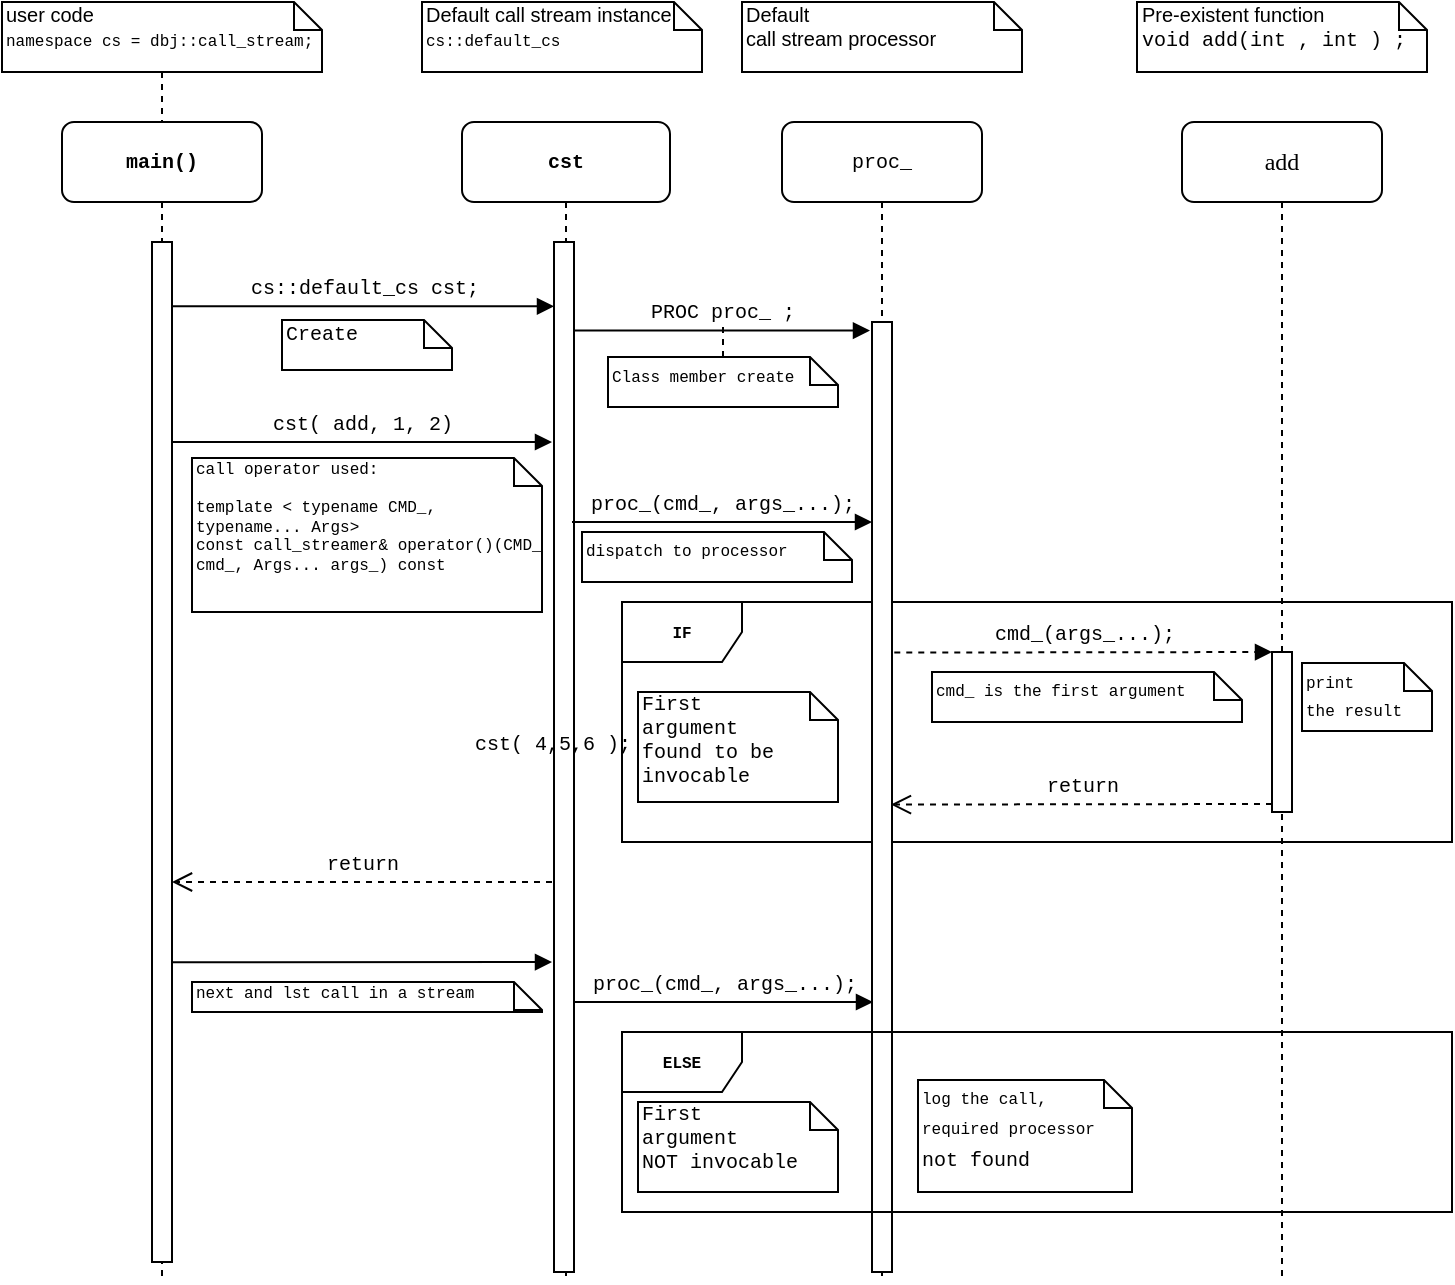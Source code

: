 <mxfile version="10.8.2" type="github"><diagram name="Page-1" id="13e1069c-82ec-6db2-03f1-153e76fe0fe0"><mxGraphModel dx="1640" dy="841" grid="1" gridSize="5" guides="1" tooltips="1" connect="1" arrows="1" fold="1" page="1" pageScale="1" pageWidth="1654" pageHeight="1169" background="#ffffff" math="0" shadow="0"><root><mxCell id="0"/><mxCell id="1" parent="0"/><mxCell id="7baba1c4bc27f4b0-2" value="&lt;font style=&quot;font-size: 10px&quot;&gt;cst&lt;/font&gt;" style="shape=umlLifeline;perimeter=lifelinePerimeter;whiteSpace=wrap;html=1;container=1;collapsible=0;recursiveResize=0;outlineConnect=0;rounded=1;shadow=0;comic=0;labelBackgroundColor=none;strokeColor=#000000;strokeWidth=1;fillColor=#FFFFFF;fontFamily=Courier New;fontSize=12;fontColor=#000000;align=center;fontStyle=1" parent="1" vertex="1"><mxGeometry x="240" y="80" width="104" height="580" as="geometry"/></mxCell><mxCell id="7baba1c4bc27f4b0-10" value="" style="html=1;points=[];perimeter=orthogonalPerimeter;rounded=0;shadow=0;comic=0;labelBackgroundColor=none;strokeColor=#000000;strokeWidth=1;fillColor=#FFFFFF;fontFamily=Verdana;fontSize=12;fontColor=#000000;align=center;" parent="7baba1c4bc27f4b0-2" vertex="1"><mxGeometry x="46" y="60" width="10" height="515" as="geometry"/></mxCell><mxCell id="7baba1c4bc27f4b0-3" value="&lt;font style=&quot;font-size: 10px&quot;&gt;proc_&lt;/font&gt;" style="shape=umlLifeline;perimeter=lifelinePerimeter;whiteSpace=wrap;html=1;container=1;collapsible=0;recursiveResize=0;outlineConnect=0;rounded=1;shadow=0;comic=0;labelBackgroundColor=none;strokeColor=#000000;strokeWidth=1;fillColor=#FFFFFF;fontFamily=Courier New;fontSize=12;fontColor=#000000;align=center;fontStyle=0" parent="1" vertex="1"><mxGeometry x="400" y="80" width="100" height="580" as="geometry"/></mxCell><mxCell id="iStF554f-nOKTjSdc0G1-48" value="IF" style="shape=umlFrame;whiteSpace=wrap;html=1;fontFamily=Courier New;fontSize=8;fontStyle=1" vertex="1" parent="7baba1c4bc27f4b0-3"><mxGeometry x="-80" y="240" width="415" height="120" as="geometry"/></mxCell><mxCell id="7baba1c4bc27f4b0-13" value="" style="html=1;points=[];perimeter=orthogonalPerimeter;rounded=0;shadow=0;comic=0;labelBackgroundColor=none;strokeColor=#000000;strokeWidth=1;fillColor=#FFFFFF;fontFamily=Verdana;fontSize=12;fontColor=#000000;align=center;" parent="7baba1c4bc27f4b0-3" vertex="1"><mxGeometry x="45" y="100" width="10" height="475" as="geometry"/></mxCell><mxCell id="iStF554f-nOKTjSdc0G1-51" value="First &lt;br&gt;argument&amp;nbsp;&lt;br&gt;found to be&amp;nbsp;&lt;br&gt;invocable&lt;br&gt;" style="shape=note;whiteSpace=wrap;html=1;size=14;verticalAlign=top;align=left;spacingTop=-6;fontFamily=Courier New;fontSize=10;" vertex="1" parent="7baba1c4bc27f4b0-3"><mxGeometry x="-72" y="285" width="100" height="55" as="geometry"/></mxCell><mxCell id="7baba1c4bc27f4b0-4" value="add" style="shape=umlLifeline;perimeter=lifelinePerimeter;whiteSpace=wrap;html=1;container=1;collapsible=0;recursiveResize=0;outlineConnect=0;rounded=1;shadow=0;comic=0;labelBackgroundColor=none;strokeColor=#000000;strokeWidth=1;fillColor=#FFFFFF;fontFamily=Verdana;fontSize=12;fontColor=#000000;align=center;" parent="1" vertex="1"><mxGeometry x="600" y="80" width="100" height="580" as="geometry"/></mxCell><mxCell id="iStF554f-nOKTjSdc0G1-41" value="" style="html=1;points=[];perimeter=orthogonalPerimeter;fontFamily=Helvetica;fontSize=10;" vertex="1" parent="7baba1c4bc27f4b0-4"><mxGeometry x="45" y="265" width="10" height="80" as="geometry"/></mxCell><mxCell id="7baba1c4bc27f4b0-8" value="main()" style="shape=umlLifeline;perimeter=lifelinePerimeter;whiteSpace=wrap;html=1;container=1;collapsible=0;recursiveResize=0;outlineConnect=0;rounded=1;shadow=0;comic=0;labelBackgroundColor=none;strokeColor=#000000;strokeWidth=1;fillColor=#FFFFFF;fontFamily=Courier New;fontSize=10;fontColor=#000000;align=center;fontStyle=1" parent="1" vertex="1"><mxGeometry x="40" y="80" width="100" height="580" as="geometry"/></mxCell><mxCell id="7baba1c4bc27f4b0-9" value="" style="html=1;points=[];perimeter=orthogonalPerimeter;rounded=0;shadow=0;comic=0;labelBackgroundColor=none;strokeColor=#000000;strokeWidth=1;fillColor=#FFFFFF;fontFamily=Verdana;fontSize=12;fontColor=#000000;align=center;" parent="7baba1c4bc27f4b0-8" vertex="1"><mxGeometry x="45" y="60" width="10" height="510" as="geometry"/></mxCell><mxCell id="iStF554f-nOKTjSdc0G1-34" style="edgeStyle=none;rounded=0;orthogonalLoop=1;jettySize=auto;html=1;entryX=0.46;entryY=-0.002;entryDx=0;entryDy=0;entryPerimeter=0;dashed=1;endArrow=none;endFill=0;fontFamily=Helvetica;fontSize=10;" edge="1" parent="7baba1c4bc27f4b0-8" source="7baba1c4bc27f4b0-8" target="7baba1c4bc27f4b0-9"><mxGeometry relative="1" as="geometry"/></mxCell><mxCell id="7baba1c4bc27f4b0-11" value="&lt;font face=&quot;Courier New&quot;&gt;cst( add, 1, 2)&lt;/font&gt;&lt;br&gt;" style="html=1;verticalAlign=bottom;endArrow=block;labelBackgroundColor=none;fontFamily=Helvetica;fontSize=10;edgeStyle=elbowEdgeStyle;elbow=vertical;" parent="1" source="7baba1c4bc27f4b0-9" edge="1"><mxGeometry relative="1" as="geometry"><mxPoint x="220" y="190" as="sourcePoint"/><mxPoint x="285" y="240" as="targetPoint"/><mxPoint as="offset"/></mxGeometry></mxCell><mxCell id="7baba1c4bc27f4b0-14" value="&lt;font face=&quot;Courier New&quot;&gt;proc_(cmd_, args_...);&lt;/font&gt;" style="html=1;verticalAlign=bottom;endArrow=block;labelBackgroundColor=none;fontFamily=Helvetica;fontSize=10;edgeStyle=elbowEdgeStyle;elbow=vertical;" parent="1" target="7baba1c4bc27f4b0-13" edge="1"><mxGeometry relative="1" as="geometry"><mxPoint x="295" y="280" as="sourcePoint"/><mxPoint x="435" y="280" as="targetPoint"/></mxGeometry></mxCell><mxCell id="iStF554f-nOKTjSdc0G1-30" value="" style="edgeStyle=none;rounded=0;orthogonalLoop=1;jettySize=auto;html=1;dashed=1;endArrow=none;endFill=0;fontFamily=Helvetica;fontSize=10;" edge="1" parent="1" source="7baba1c4bc27f4b0-40"><mxGeometry relative="1" as="geometry"><mxPoint x="90" y="80" as="targetPoint"/></mxGeometry></mxCell><mxCell id="7baba1c4bc27f4b0-40" value="user code&lt;br&gt;&lt;span&gt;&lt;font face=&quot;Courier New&quot; style=&quot;font-size: 8px&quot;&gt;namespace cs = dbj::call_stream;&lt;/font&gt;&lt;/span&gt;&lt;br&gt;" style="shape=note;whiteSpace=wrap;html=1;size=14;verticalAlign=top;align=left;spacingTop=-6;rounded=0;shadow=0;comic=0;labelBackgroundColor=none;strokeColor=#000000;strokeWidth=1;fillColor=#FFFFFF;fontFamily=Helvetica;fontSize=10;fontColor=#000000;" parent="1" vertex="1"><mxGeometry x="10" y="20" width="160" height="35" as="geometry"/></mxCell><mxCell id="7baba1c4bc27f4b0-41" value="Default call stream instance&lt;br&gt;&lt;font face=&quot;Courier New&quot; style=&quot;font-size: 8px&quot;&gt;cs::default_cs&lt;/font&gt;&lt;br&gt;" style="shape=note;whiteSpace=wrap;html=1;size=14;verticalAlign=top;align=left;spacingTop=-6;rounded=0;shadow=0;comic=0;labelBackgroundColor=none;strokeColor=#000000;strokeWidth=1;fillColor=#FFFFFF;fontFamily=Helvetica;fontSize=10;fontColor=#000000;" parent="1" vertex="1"><mxGeometry x="220" y="20" width="140" height="35" as="geometry"/></mxCell><mxCell id="7baba1c4bc27f4b0-42" value="Default &lt;br&gt;call stream processor" style="shape=note;whiteSpace=wrap;html=1;size=14;verticalAlign=top;align=left;spacingTop=-6;rounded=0;shadow=0;comic=0;labelBackgroundColor=none;strokeColor=#000000;strokeWidth=1;fillColor=#FFFFFF;fontFamily=Helvetica;fontSize=10;fontColor=#000000;" parent="1" vertex="1"><mxGeometry x="380" y="20" width="140" height="35" as="geometry"/></mxCell><mxCell id="7baba1c4bc27f4b0-43" value="Pre-existent function&lt;br&gt;&lt;font face=&quot;Courier New&quot;&gt;void add(int , int ) ;&lt;/font&gt;&lt;br&gt;" style="shape=note;whiteSpace=wrap;html=1;size=14;verticalAlign=top;align=left;spacingTop=-6;rounded=0;shadow=0;comic=0;labelBackgroundColor=none;strokeColor=#000000;strokeWidth=1;fillColor=#FFFFFF;fontFamily=Helvetica;fontSize=10;fontColor=#000000;" parent="1" vertex="1"><mxGeometry x="577.5" y="20" width="145" height="35" as="geometry"/></mxCell><mxCell id="iStF554f-nOKTjSdc0G1-26" value="&lt;span&gt;cs::default_cs cst;&lt;/span&gt;&lt;br style=&quot;font-size: 10px&quot;&gt;" style="html=1;verticalAlign=bottom;endArrow=block;exitX=1.02;exitY=0.063;exitDx=0;exitDy=0;exitPerimeter=0;fontSize=10;fontFamily=Courier New;" edge="1" parent="1" source="7baba1c4bc27f4b0-9" target="7baba1c4bc27f4b0-10"><mxGeometry width="80" relative="1" as="geometry"><mxPoint x="160" y="170" as="sourcePoint"/><mxPoint x="270" y="171" as="targetPoint"/></mxGeometry></mxCell><mxCell id="iStF554f-nOKTjSdc0G1-28" value="&lt;font style=&quot;font-size: 10px;&quot; face=&quot;Courier New&quot;&gt;Create&lt;/font&gt;&lt;br style=&quot;font-size: 10px;&quot;&gt;" style="shape=note;whiteSpace=wrap;html=1;size=14;verticalAlign=top;align=left;spacingTop=-6;fontStyle=0;fontSize=10;" vertex="1" parent="1"><mxGeometry x="150" y="179" width="85" height="25" as="geometry"/></mxCell><mxCell id="iStF554f-nOKTjSdc0G1-35" value="&lt;span style=&quot;font-size: 10px&quot;&gt;&lt;font face=&quot;Courier New&quot;&gt;PROC proc_ ;&lt;/font&gt;&lt;/span&gt;&lt;br&gt;" style="html=1;verticalAlign=bottom;endArrow=block;entryX=-0.1;entryY=0.009;entryDx=0;entryDy=0;entryPerimeter=0;" edge="1" parent="1" source="7baba1c4bc27f4b0-10" target="7baba1c4bc27f4b0-13"><mxGeometry width="80" relative="1" as="geometry"><mxPoint x="300" y="179" as="sourcePoint"/><mxPoint x="440" y="180" as="targetPoint"/><mxPoint as="offset"/></mxGeometry></mxCell><mxCell id="iStF554f-nOKTjSdc0G1-37" style="edgeStyle=none;rounded=0;orthogonalLoop=1;jettySize=auto;html=1;exitX=0.5;exitY=0;exitDx=0;exitDy=0;exitPerimeter=0;dashed=1;endArrow=none;endFill=0;fontFamily=Courier New;fontSize=10;" edge="1" parent="1" source="iStF554f-nOKTjSdc0G1-36"><mxGeometry relative="1" as="geometry"><mxPoint x="370.5" y="180" as="targetPoint"/></mxGeometry></mxCell><mxCell id="iStF554f-nOKTjSdc0G1-36" value="&lt;font style=&quot;font-size: 8px&quot; face=&quot;Courier New&quot;&gt;Class member create&lt;/font&gt;&lt;br&gt;" style="shape=note;whiteSpace=wrap;html=1;size=14;verticalAlign=top;align=left;spacingTop=-6;" vertex="1" parent="1"><mxGeometry x="313" y="197.5" width="115" height="25" as="geometry"/></mxCell><mxCell id="iStF554f-nOKTjSdc0G1-38" value="&lt;font style=&quot;font-size: 8px&quot; face=&quot;Courier New&quot;&gt;call operator used:&lt;br&gt;&lt;br style=&quot;font-size: 8px&quot;&gt;&lt;/font&gt;&lt;div style=&quot;font-size: 8px&quot;&gt;&lt;font face=&quot;Courier New&quot; style=&quot;font-size: 8px&quot;&gt;template &amp;lt; typename CMD_, typename... Args&amp;gt;&lt;/font&gt;&lt;/div&gt;&lt;div style=&quot;font-size: 8px&quot;&gt;&lt;font face=&quot;Courier New&quot; style=&quot;font-size: 8px&quot;&gt;const call_streamer&amp;amp; operator()(CMD_ cmd_, Args... args_) const&lt;/font&gt;&lt;/div&gt;" style="shape=note;whiteSpace=wrap;html=1;size=14;verticalAlign=top;align=left;spacingTop=-6;fontStyle=0;fontSize=8;" vertex="1" parent="1"><mxGeometry x="105" y="248" width="175" height="77" as="geometry"/></mxCell><mxCell id="iStF554f-nOKTjSdc0G1-42" value="&lt;font face=&quot;Courier New&quot;&gt;cmd_(args_...);&lt;/font&gt;" style="html=1;verticalAlign=bottom;endArrow=block;entryX=0;entryY=0;dashed=1;fontFamily=Helvetica;fontSize=10;exitX=1.114;exitY=0.348;exitDx=0;exitDy=0;exitPerimeter=0;" edge="1" target="iStF554f-nOKTjSdc0G1-41" parent="1" source="7baba1c4bc27f4b0-13"><mxGeometry relative="1" as="geometry"><mxPoint x="455" y="305" as="sourcePoint"/></mxGeometry></mxCell><mxCell id="iStF554f-nOKTjSdc0G1-43" value="return" style="html=1;verticalAlign=bottom;endArrow=open;dashed=1;endSize=8;exitX=0;exitY=0.95;fontFamily=Courier New;fontSize=10;entryX=0.324;entryY=0.844;entryDx=0;entryDy=0;entryPerimeter=0;" edge="1" source="iStF554f-nOKTjSdc0G1-41" parent="1" target="iStF554f-nOKTjSdc0G1-48"><mxGeometry relative="1" as="geometry"><mxPoint x="455" y="381" as="targetPoint"/></mxGeometry></mxCell><mxCell id="iStF554f-nOKTjSdc0G1-44" value="&lt;font style=&quot;font-size: 8px&quot; face=&quot;Courier New&quot;&gt;cmd_ is the first argument&lt;/font&gt;&lt;br&gt;" style="shape=note;whiteSpace=wrap;html=1;size=14;verticalAlign=top;align=left;spacingTop=-6;" vertex="1" parent="1"><mxGeometry x="475" y="355" width="155" height="25" as="geometry"/></mxCell><mxCell id="iStF554f-nOKTjSdc0G1-45" value="&lt;font style=&quot;font-size: 8px&quot; face=&quot;Courier New&quot;&gt;print &lt;br&gt;the result&lt;/font&gt;&lt;br&gt;" style="shape=note;whiteSpace=wrap;html=1;size=14;verticalAlign=top;align=left;spacingTop=-6;" vertex="1" parent="1"><mxGeometry x="660" y="350.5" width="65" height="34" as="geometry"/></mxCell><mxCell id="iStF554f-nOKTjSdc0G1-46" value="&lt;font style=&quot;font-size: 8px&quot; face=&quot;Courier New&quot;&gt;dispatch to processor&lt;/font&gt;&lt;br&gt;" style="shape=note;whiteSpace=wrap;html=1;size=14;verticalAlign=top;align=left;spacingTop=-6;" vertex="1" parent="1"><mxGeometry x="300" y="285" width="135" height="25" as="geometry"/></mxCell><mxCell id="iStF554f-nOKTjSdc0G1-49" value="return" style="html=1;verticalAlign=bottom;endArrow=open;dashed=1;endSize=8;fontFamily=Courier New;fontSize=10;" edge="1" parent="1" target="7baba1c4bc27f4b0-9"><mxGeometry relative="1" as="geometry"><mxPoint x="285" y="460" as="sourcePoint"/><mxPoint x="205" y="460" as="targetPoint"/></mxGeometry></mxCell><mxCell id="iStF554f-nOKTjSdc0G1-52" value="&lt;font face=&quot;Courier New&quot;&gt;cst( 4,5,6 );&lt;/font&gt;&lt;br&gt;" style="html=1;verticalAlign=bottom;endArrow=block;labelBackgroundColor=none;fontFamily=Helvetica;fontSize=10;edgeStyle=elbowEdgeStyle;elbow=vertical;" edge="1" parent="1"><mxGeometry x="1" y="100" relative="1" as="geometry"><mxPoint x="95" y="500.143" as="sourcePoint"/><mxPoint x="285" y="500" as="targetPoint"/><mxPoint as="offset"/></mxGeometry></mxCell><mxCell id="iStF554f-nOKTjSdc0G1-53" value="&lt;font face=&quot;Courier New&quot;&gt;next and lst call in a stream&lt;/font&gt;&lt;br&gt;" style="shape=note;whiteSpace=wrap;html=1;size=14;verticalAlign=top;align=left;spacingTop=-6;fontStyle=0;fontSize=8;" vertex="1" parent="1"><mxGeometry x="105" y="510" width="175" height="15" as="geometry"/></mxCell><mxCell id="iStF554f-nOKTjSdc0G1-56" value="&lt;font face=&quot;Courier New&quot;&gt;proc_(cmd_, args_...);&lt;/font&gt;" style="html=1;verticalAlign=bottom;endArrow=block;labelBackgroundColor=none;fontFamily=Helvetica;fontSize=10;edgeStyle=elbowEdgeStyle;elbow=vertical;" edge="1" parent="1"><mxGeometry relative="1" as="geometry"><mxPoint x="295.5" y="520" as="sourcePoint"/><mxPoint x="445.5" y="520.143" as="targetPoint"/></mxGeometry></mxCell><mxCell id="iStF554f-nOKTjSdc0G1-57" value="ELSE" style="shape=umlFrame;whiteSpace=wrap;html=1;fontFamily=Courier New;fontSize=8;fontStyle=1" vertex="1" parent="1"><mxGeometry x="320" y="535" width="415" height="90" as="geometry"/></mxCell><mxCell id="iStF554f-nOKTjSdc0G1-58" value="First &lt;br&gt;argument&amp;nbsp;&lt;br&gt;NOT invocable&lt;br&gt;" style="shape=note;whiteSpace=wrap;html=1;size=14;verticalAlign=top;align=left;spacingTop=-6;fontFamily=Courier New;fontSize=10;" vertex="1" parent="1"><mxGeometry x="328" y="570" width="100" height="45" as="geometry"/></mxCell><mxCell id="iStF554f-nOKTjSdc0G1-59" value="&lt;font face=&quot;Courier New&quot;&gt;&lt;span style=&quot;font-size: 8px&quot;&gt;log the call, required processor&lt;br&gt;&lt;/span&gt;&lt;font style=&quot;font-size: 10px&quot;&gt;not found&lt;/font&gt;&lt;/font&gt;&lt;br&gt;" style="shape=note;whiteSpace=wrap;html=1;size=14;verticalAlign=top;align=left;spacingTop=-6;" vertex="1" parent="1"><mxGeometry x="468" y="559" width="107" height="56" as="geometry"/></mxCell></root></mxGraphModel></diagram></mxfile>